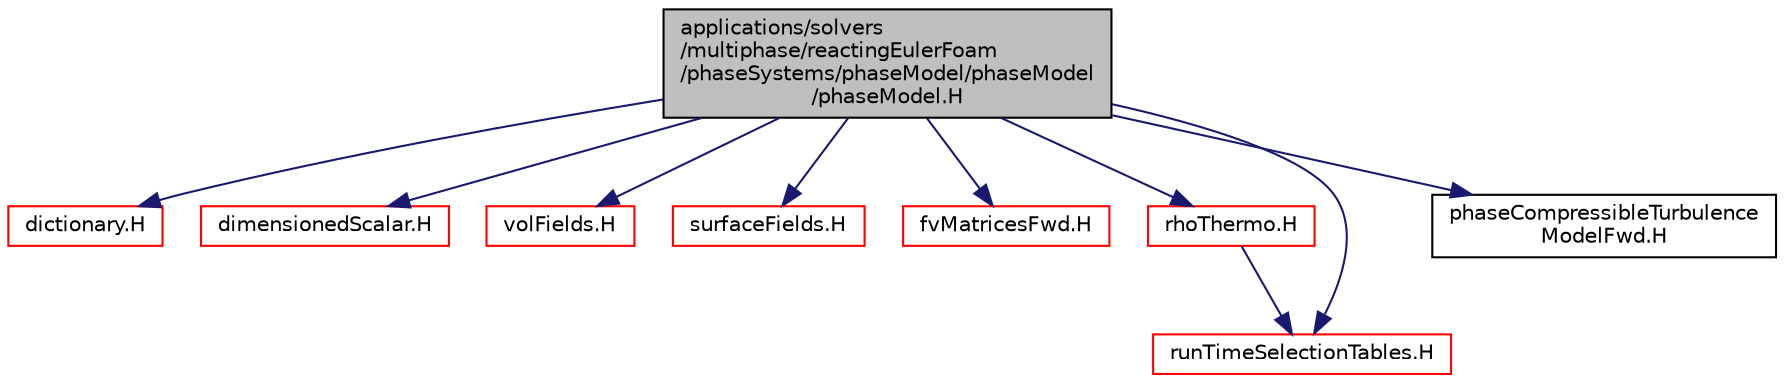 digraph "applications/solvers/multiphase/reactingEulerFoam/phaseSystems/phaseModel/phaseModel/phaseModel.H"
{
  bgcolor="transparent";
  edge [fontname="Helvetica",fontsize="10",labelfontname="Helvetica",labelfontsize="10"];
  node [fontname="Helvetica",fontsize="10",shape=record];
  Node1 [label="applications/solvers\l/multiphase/reactingEulerFoam\l/phaseSystems/phaseModel/phaseModel\l/phaseModel.H",height=0.2,width=0.4,color="black", fillcolor="grey75", style="filled", fontcolor="black"];
  Node1 -> Node2 [color="midnightblue",fontsize="10",style="solid",fontname="Helvetica"];
  Node2 [label="dictionary.H",height=0.2,width=0.4,color="red",URL="$a07865.html"];
  Node1 -> Node3 [color="midnightblue",fontsize="10",style="solid",fontname="Helvetica"];
  Node3 [label="dimensionedScalar.H",height=0.2,width=0.4,color="red",URL="$a08049.html"];
  Node1 -> Node4 [color="midnightblue",fontsize="10",style="solid",fontname="Helvetica"];
  Node4 [label="volFields.H",height=0.2,width=0.4,color="red",URL="$a05789.html"];
  Node1 -> Node5 [color="midnightblue",fontsize="10",style="solid",fontname="Helvetica"];
  Node5 [label="surfaceFields.H",height=0.2,width=0.4,color="red",URL="$a05784.html",tooltip="Foam::surfaceFields. "];
  Node1 -> Node6 [color="midnightblue",fontsize="10",style="solid",fontname="Helvetica"];
  Node6 [label="fvMatricesFwd.H",height=0.2,width=0.4,color="red",URL="$a05967.html",tooltip="Forward declarations of fvMatrix specializations. "];
  Node1 -> Node7 [color="midnightblue",fontsize="10",style="solid",fontname="Helvetica"];
  Node7 [label="rhoThermo.H",height=0.2,width=0.4,color="red",URL="$a10153.html"];
  Node7 -> Node8 [color="midnightblue",fontsize="10",style="solid",fontname="Helvetica"];
  Node8 [label="runTimeSelectionTables.H",height=0.2,width=0.4,color="red",URL="$a08026.html",tooltip="Macros to ease declaration of run-time selection tables. "];
  Node1 -> Node9 [color="midnightblue",fontsize="10",style="solid",fontname="Helvetica"];
  Node9 [label="phaseCompressibleTurbulence\lModelFwd.H",height=0.2,width=0.4,color="black",URL="$a03814.html"];
  Node1 -> Node8 [color="midnightblue",fontsize="10",style="solid",fontname="Helvetica"];
}
